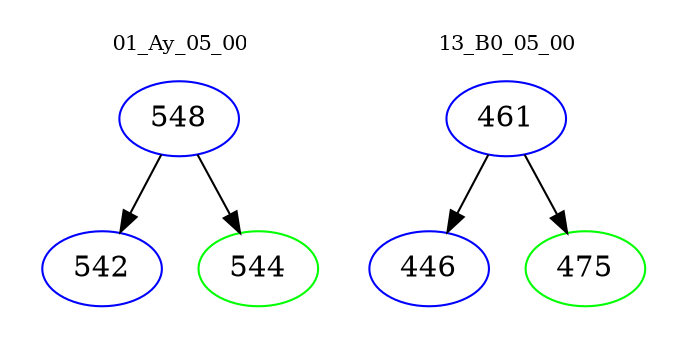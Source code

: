 digraph{
subgraph cluster_0 {
color = white
label = "01_Ay_05_00";
fontsize=10;
T0_548 [label="548", color="blue"]
T0_548 -> T0_542 [color="black"]
T0_542 [label="542", color="blue"]
T0_548 -> T0_544 [color="black"]
T0_544 [label="544", color="green"]
}
subgraph cluster_1 {
color = white
label = "13_B0_05_00";
fontsize=10;
T1_461 [label="461", color="blue"]
T1_461 -> T1_446 [color="black"]
T1_446 [label="446", color="blue"]
T1_461 -> T1_475 [color="black"]
T1_475 [label="475", color="green"]
}
}
